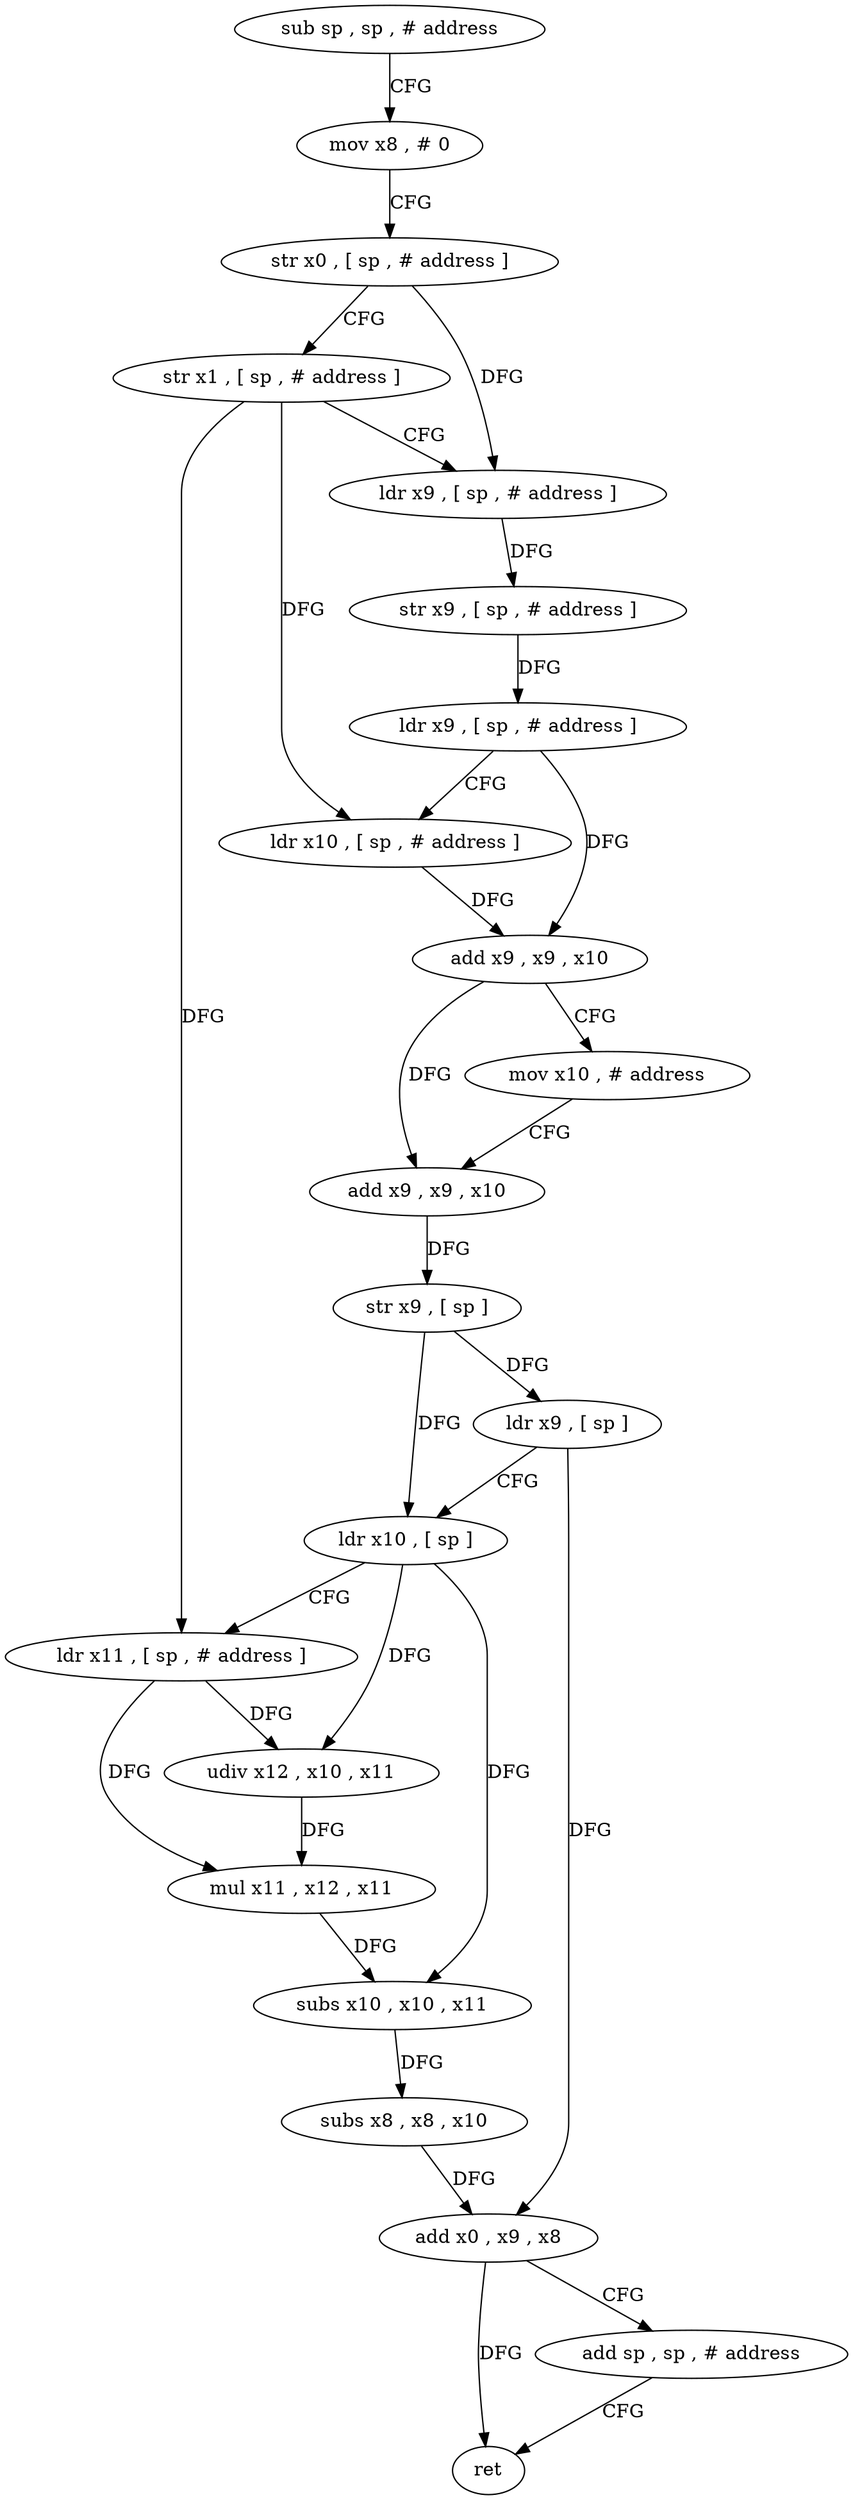 digraph "func" {
"4204864" [label = "sub sp , sp , # address" ]
"4204868" [label = "mov x8 , # 0" ]
"4204872" [label = "str x0 , [ sp , # address ]" ]
"4204876" [label = "str x1 , [ sp , # address ]" ]
"4204880" [label = "ldr x9 , [ sp , # address ]" ]
"4204884" [label = "str x9 , [ sp , # address ]" ]
"4204888" [label = "ldr x9 , [ sp , # address ]" ]
"4204892" [label = "ldr x10 , [ sp , # address ]" ]
"4204896" [label = "add x9 , x9 , x10" ]
"4204900" [label = "mov x10 , # address" ]
"4204904" [label = "add x9 , x9 , x10" ]
"4204908" [label = "str x9 , [ sp ]" ]
"4204912" [label = "ldr x9 , [ sp ]" ]
"4204916" [label = "ldr x10 , [ sp ]" ]
"4204920" [label = "ldr x11 , [ sp , # address ]" ]
"4204924" [label = "udiv x12 , x10 , x11" ]
"4204928" [label = "mul x11 , x12 , x11" ]
"4204932" [label = "subs x10 , x10 , x11" ]
"4204936" [label = "subs x8 , x8 , x10" ]
"4204940" [label = "add x0 , x9 , x8" ]
"4204944" [label = "add sp , sp , # address" ]
"4204948" [label = "ret" ]
"4204864" -> "4204868" [ label = "CFG" ]
"4204868" -> "4204872" [ label = "CFG" ]
"4204872" -> "4204876" [ label = "CFG" ]
"4204872" -> "4204880" [ label = "DFG" ]
"4204876" -> "4204880" [ label = "CFG" ]
"4204876" -> "4204892" [ label = "DFG" ]
"4204876" -> "4204920" [ label = "DFG" ]
"4204880" -> "4204884" [ label = "DFG" ]
"4204884" -> "4204888" [ label = "DFG" ]
"4204888" -> "4204892" [ label = "CFG" ]
"4204888" -> "4204896" [ label = "DFG" ]
"4204892" -> "4204896" [ label = "DFG" ]
"4204896" -> "4204900" [ label = "CFG" ]
"4204896" -> "4204904" [ label = "DFG" ]
"4204900" -> "4204904" [ label = "CFG" ]
"4204904" -> "4204908" [ label = "DFG" ]
"4204908" -> "4204912" [ label = "DFG" ]
"4204908" -> "4204916" [ label = "DFG" ]
"4204912" -> "4204916" [ label = "CFG" ]
"4204912" -> "4204940" [ label = "DFG" ]
"4204916" -> "4204920" [ label = "CFG" ]
"4204916" -> "4204924" [ label = "DFG" ]
"4204916" -> "4204932" [ label = "DFG" ]
"4204920" -> "4204924" [ label = "DFG" ]
"4204920" -> "4204928" [ label = "DFG" ]
"4204924" -> "4204928" [ label = "DFG" ]
"4204928" -> "4204932" [ label = "DFG" ]
"4204932" -> "4204936" [ label = "DFG" ]
"4204936" -> "4204940" [ label = "DFG" ]
"4204940" -> "4204944" [ label = "CFG" ]
"4204940" -> "4204948" [ label = "DFG" ]
"4204944" -> "4204948" [ label = "CFG" ]
}

